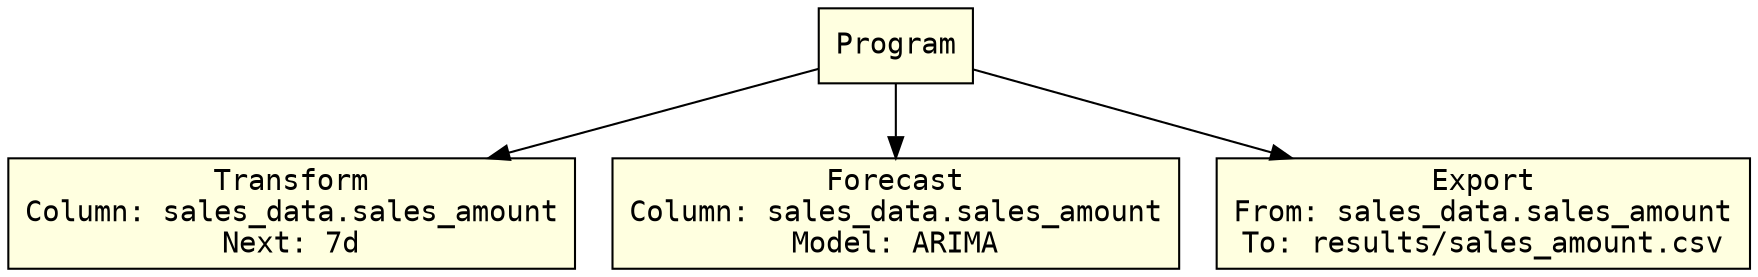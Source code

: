 digraph AST {
  node [fontname="Courier"];
  node0 [label="Program", shape=box, style=filled, fillcolor=lightyellow];
  node1 [label="Transform\nColumn: sales_data.sales_amount\nNext: 7d", shape=box, style=filled, fillcolor=lightyellow];
  node0 -> node1;
  node2 [label="Forecast\nColumn: sales_data.sales_amount\nModel: ARIMA", shape=box, style=filled, fillcolor=lightyellow];
  node0 -> node2;
  node3 [label="Export\nFrom: sales_data.sales_amount\nTo: results/sales_amount.csv", shape=box, style=filled, fillcolor=lightyellow];
  node0 -> node3;
}
